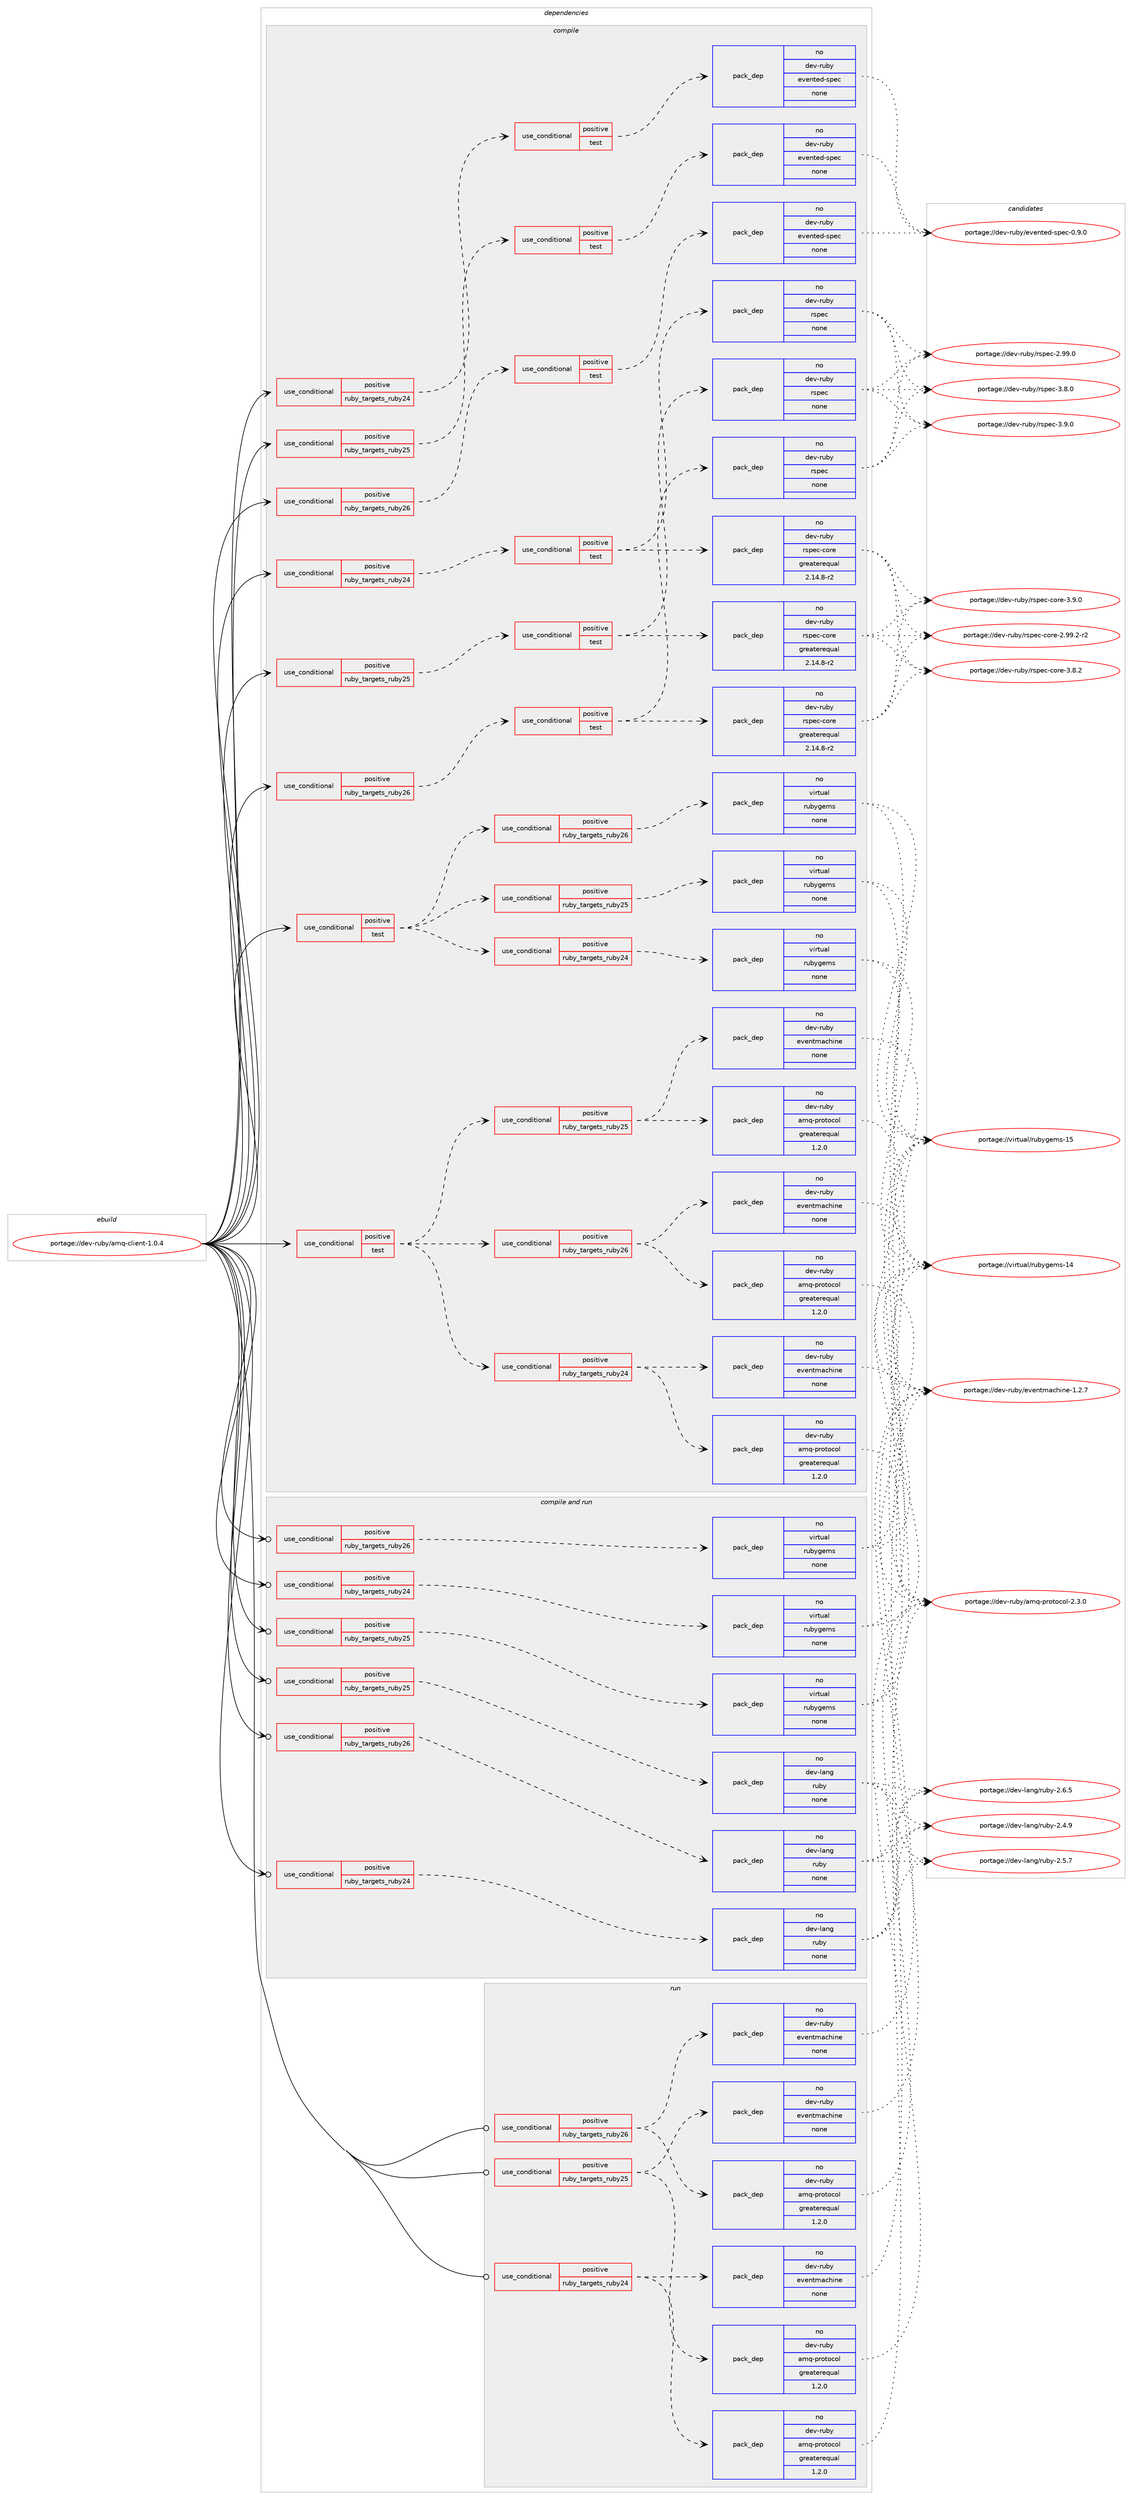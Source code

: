 digraph prolog {

# *************
# Graph options
# *************

newrank=true;
concentrate=true;
compound=true;
graph [rankdir=LR,fontname=Helvetica,fontsize=10,ranksep=1.5];#, ranksep=2.5, nodesep=0.2];
edge  [arrowhead=vee];
node  [fontname=Helvetica,fontsize=10];

# **********
# The ebuild
# **********

subgraph cluster_leftcol {
color=gray;
rank=same;
label=<<i>ebuild</i>>;
id [label="portage://dev-ruby/amq-client-1.0.4", color=red, width=4, href="../dev-ruby/amq-client-1.0.4.svg"];
}

# ****************
# The dependencies
# ****************

subgraph cluster_midcol {
color=gray;
label=<<i>dependencies</i>>;
subgraph cluster_compile {
fillcolor="#eeeeee";
style=filled;
label=<<i>compile</i>>;
subgraph cond47026 {
dependency211231 [label=<<TABLE BORDER="0" CELLBORDER="1" CELLSPACING="0" CELLPADDING="4"><TR><TD ROWSPAN="3" CELLPADDING="10">use_conditional</TD></TR><TR><TD>positive</TD></TR><TR><TD>ruby_targets_ruby24</TD></TR></TABLE>>, shape=none, color=red];
subgraph cond47027 {
dependency211232 [label=<<TABLE BORDER="0" CELLBORDER="1" CELLSPACING="0" CELLPADDING="4"><TR><TD ROWSPAN="3" CELLPADDING="10">use_conditional</TD></TR><TR><TD>positive</TD></TR><TR><TD>test</TD></TR></TABLE>>, shape=none, color=red];
subgraph pack160748 {
dependency211233 [label=<<TABLE BORDER="0" CELLBORDER="1" CELLSPACING="0" CELLPADDING="4" WIDTH="220"><TR><TD ROWSPAN="6" CELLPADDING="30">pack_dep</TD></TR><TR><TD WIDTH="110">no</TD></TR><TR><TD>dev-ruby</TD></TR><TR><TD>evented-spec</TD></TR><TR><TD>none</TD></TR><TR><TD></TD></TR></TABLE>>, shape=none, color=blue];
}
dependency211232:e -> dependency211233:w [weight=20,style="dashed",arrowhead="vee"];
}
dependency211231:e -> dependency211232:w [weight=20,style="dashed",arrowhead="vee"];
}
id:e -> dependency211231:w [weight=20,style="solid",arrowhead="vee"];
subgraph cond47028 {
dependency211234 [label=<<TABLE BORDER="0" CELLBORDER="1" CELLSPACING="0" CELLPADDING="4"><TR><TD ROWSPAN="3" CELLPADDING="10">use_conditional</TD></TR><TR><TD>positive</TD></TR><TR><TD>ruby_targets_ruby24</TD></TR></TABLE>>, shape=none, color=red];
subgraph cond47029 {
dependency211235 [label=<<TABLE BORDER="0" CELLBORDER="1" CELLSPACING="0" CELLPADDING="4"><TR><TD ROWSPAN="3" CELLPADDING="10">use_conditional</TD></TR><TR><TD>positive</TD></TR><TR><TD>test</TD></TR></TABLE>>, shape=none, color=red];
subgraph pack160749 {
dependency211236 [label=<<TABLE BORDER="0" CELLBORDER="1" CELLSPACING="0" CELLPADDING="4" WIDTH="220"><TR><TD ROWSPAN="6" CELLPADDING="30">pack_dep</TD></TR><TR><TD WIDTH="110">no</TD></TR><TR><TD>dev-ruby</TD></TR><TR><TD>rspec</TD></TR><TR><TD>none</TD></TR><TR><TD></TD></TR></TABLE>>, shape=none, color=blue];
}
dependency211235:e -> dependency211236:w [weight=20,style="dashed",arrowhead="vee"];
subgraph pack160750 {
dependency211237 [label=<<TABLE BORDER="0" CELLBORDER="1" CELLSPACING="0" CELLPADDING="4" WIDTH="220"><TR><TD ROWSPAN="6" CELLPADDING="30">pack_dep</TD></TR><TR><TD WIDTH="110">no</TD></TR><TR><TD>dev-ruby</TD></TR><TR><TD>rspec-core</TD></TR><TR><TD>greaterequal</TD></TR><TR><TD>2.14.8-r2</TD></TR></TABLE>>, shape=none, color=blue];
}
dependency211235:e -> dependency211237:w [weight=20,style="dashed",arrowhead="vee"];
}
dependency211234:e -> dependency211235:w [weight=20,style="dashed",arrowhead="vee"];
}
id:e -> dependency211234:w [weight=20,style="solid",arrowhead="vee"];
subgraph cond47030 {
dependency211238 [label=<<TABLE BORDER="0" CELLBORDER="1" CELLSPACING="0" CELLPADDING="4"><TR><TD ROWSPAN="3" CELLPADDING="10">use_conditional</TD></TR><TR><TD>positive</TD></TR><TR><TD>ruby_targets_ruby25</TD></TR></TABLE>>, shape=none, color=red];
subgraph cond47031 {
dependency211239 [label=<<TABLE BORDER="0" CELLBORDER="1" CELLSPACING="0" CELLPADDING="4"><TR><TD ROWSPAN="3" CELLPADDING="10">use_conditional</TD></TR><TR><TD>positive</TD></TR><TR><TD>test</TD></TR></TABLE>>, shape=none, color=red];
subgraph pack160751 {
dependency211240 [label=<<TABLE BORDER="0" CELLBORDER="1" CELLSPACING="0" CELLPADDING="4" WIDTH="220"><TR><TD ROWSPAN="6" CELLPADDING="30">pack_dep</TD></TR><TR><TD WIDTH="110">no</TD></TR><TR><TD>dev-ruby</TD></TR><TR><TD>evented-spec</TD></TR><TR><TD>none</TD></TR><TR><TD></TD></TR></TABLE>>, shape=none, color=blue];
}
dependency211239:e -> dependency211240:w [weight=20,style="dashed",arrowhead="vee"];
}
dependency211238:e -> dependency211239:w [weight=20,style="dashed",arrowhead="vee"];
}
id:e -> dependency211238:w [weight=20,style="solid",arrowhead="vee"];
subgraph cond47032 {
dependency211241 [label=<<TABLE BORDER="0" CELLBORDER="1" CELLSPACING="0" CELLPADDING="4"><TR><TD ROWSPAN="3" CELLPADDING="10">use_conditional</TD></TR><TR><TD>positive</TD></TR><TR><TD>ruby_targets_ruby25</TD></TR></TABLE>>, shape=none, color=red];
subgraph cond47033 {
dependency211242 [label=<<TABLE BORDER="0" CELLBORDER="1" CELLSPACING="0" CELLPADDING="4"><TR><TD ROWSPAN="3" CELLPADDING="10">use_conditional</TD></TR><TR><TD>positive</TD></TR><TR><TD>test</TD></TR></TABLE>>, shape=none, color=red];
subgraph pack160752 {
dependency211243 [label=<<TABLE BORDER="0" CELLBORDER="1" CELLSPACING="0" CELLPADDING="4" WIDTH="220"><TR><TD ROWSPAN="6" CELLPADDING="30">pack_dep</TD></TR><TR><TD WIDTH="110">no</TD></TR><TR><TD>dev-ruby</TD></TR><TR><TD>rspec</TD></TR><TR><TD>none</TD></TR><TR><TD></TD></TR></TABLE>>, shape=none, color=blue];
}
dependency211242:e -> dependency211243:w [weight=20,style="dashed",arrowhead="vee"];
subgraph pack160753 {
dependency211244 [label=<<TABLE BORDER="0" CELLBORDER="1" CELLSPACING="0" CELLPADDING="4" WIDTH="220"><TR><TD ROWSPAN="6" CELLPADDING="30">pack_dep</TD></TR><TR><TD WIDTH="110">no</TD></TR><TR><TD>dev-ruby</TD></TR><TR><TD>rspec-core</TD></TR><TR><TD>greaterequal</TD></TR><TR><TD>2.14.8-r2</TD></TR></TABLE>>, shape=none, color=blue];
}
dependency211242:e -> dependency211244:w [weight=20,style="dashed",arrowhead="vee"];
}
dependency211241:e -> dependency211242:w [weight=20,style="dashed",arrowhead="vee"];
}
id:e -> dependency211241:w [weight=20,style="solid",arrowhead="vee"];
subgraph cond47034 {
dependency211245 [label=<<TABLE BORDER="0" CELLBORDER="1" CELLSPACING="0" CELLPADDING="4"><TR><TD ROWSPAN="3" CELLPADDING="10">use_conditional</TD></TR><TR><TD>positive</TD></TR><TR><TD>ruby_targets_ruby26</TD></TR></TABLE>>, shape=none, color=red];
subgraph cond47035 {
dependency211246 [label=<<TABLE BORDER="0" CELLBORDER="1" CELLSPACING="0" CELLPADDING="4"><TR><TD ROWSPAN="3" CELLPADDING="10">use_conditional</TD></TR><TR><TD>positive</TD></TR><TR><TD>test</TD></TR></TABLE>>, shape=none, color=red];
subgraph pack160754 {
dependency211247 [label=<<TABLE BORDER="0" CELLBORDER="1" CELLSPACING="0" CELLPADDING="4" WIDTH="220"><TR><TD ROWSPAN="6" CELLPADDING="30">pack_dep</TD></TR><TR><TD WIDTH="110">no</TD></TR><TR><TD>dev-ruby</TD></TR><TR><TD>evented-spec</TD></TR><TR><TD>none</TD></TR><TR><TD></TD></TR></TABLE>>, shape=none, color=blue];
}
dependency211246:e -> dependency211247:w [weight=20,style="dashed",arrowhead="vee"];
}
dependency211245:e -> dependency211246:w [weight=20,style="dashed",arrowhead="vee"];
}
id:e -> dependency211245:w [weight=20,style="solid",arrowhead="vee"];
subgraph cond47036 {
dependency211248 [label=<<TABLE BORDER="0" CELLBORDER="1" CELLSPACING="0" CELLPADDING="4"><TR><TD ROWSPAN="3" CELLPADDING="10">use_conditional</TD></TR><TR><TD>positive</TD></TR><TR><TD>ruby_targets_ruby26</TD></TR></TABLE>>, shape=none, color=red];
subgraph cond47037 {
dependency211249 [label=<<TABLE BORDER="0" CELLBORDER="1" CELLSPACING="0" CELLPADDING="4"><TR><TD ROWSPAN="3" CELLPADDING="10">use_conditional</TD></TR><TR><TD>positive</TD></TR><TR><TD>test</TD></TR></TABLE>>, shape=none, color=red];
subgraph pack160755 {
dependency211250 [label=<<TABLE BORDER="0" CELLBORDER="1" CELLSPACING="0" CELLPADDING="4" WIDTH="220"><TR><TD ROWSPAN="6" CELLPADDING="30">pack_dep</TD></TR><TR><TD WIDTH="110">no</TD></TR><TR><TD>dev-ruby</TD></TR><TR><TD>rspec</TD></TR><TR><TD>none</TD></TR><TR><TD></TD></TR></TABLE>>, shape=none, color=blue];
}
dependency211249:e -> dependency211250:w [weight=20,style="dashed",arrowhead="vee"];
subgraph pack160756 {
dependency211251 [label=<<TABLE BORDER="0" CELLBORDER="1" CELLSPACING="0" CELLPADDING="4" WIDTH="220"><TR><TD ROWSPAN="6" CELLPADDING="30">pack_dep</TD></TR><TR><TD WIDTH="110">no</TD></TR><TR><TD>dev-ruby</TD></TR><TR><TD>rspec-core</TD></TR><TR><TD>greaterequal</TD></TR><TR><TD>2.14.8-r2</TD></TR></TABLE>>, shape=none, color=blue];
}
dependency211249:e -> dependency211251:w [weight=20,style="dashed",arrowhead="vee"];
}
dependency211248:e -> dependency211249:w [weight=20,style="dashed",arrowhead="vee"];
}
id:e -> dependency211248:w [weight=20,style="solid",arrowhead="vee"];
subgraph cond47038 {
dependency211252 [label=<<TABLE BORDER="0" CELLBORDER="1" CELLSPACING="0" CELLPADDING="4"><TR><TD ROWSPAN="3" CELLPADDING="10">use_conditional</TD></TR><TR><TD>positive</TD></TR><TR><TD>test</TD></TR></TABLE>>, shape=none, color=red];
subgraph cond47039 {
dependency211253 [label=<<TABLE BORDER="0" CELLBORDER="1" CELLSPACING="0" CELLPADDING="4"><TR><TD ROWSPAN="3" CELLPADDING="10">use_conditional</TD></TR><TR><TD>positive</TD></TR><TR><TD>ruby_targets_ruby24</TD></TR></TABLE>>, shape=none, color=red];
subgraph pack160757 {
dependency211254 [label=<<TABLE BORDER="0" CELLBORDER="1" CELLSPACING="0" CELLPADDING="4" WIDTH="220"><TR><TD ROWSPAN="6" CELLPADDING="30">pack_dep</TD></TR><TR><TD WIDTH="110">no</TD></TR><TR><TD>dev-ruby</TD></TR><TR><TD>amq-protocol</TD></TR><TR><TD>greaterequal</TD></TR><TR><TD>1.2.0</TD></TR></TABLE>>, shape=none, color=blue];
}
dependency211253:e -> dependency211254:w [weight=20,style="dashed",arrowhead="vee"];
subgraph pack160758 {
dependency211255 [label=<<TABLE BORDER="0" CELLBORDER="1" CELLSPACING="0" CELLPADDING="4" WIDTH="220"><TR><TD ROWSPAN="6" CELLPADDING="30">pack_dep</TD></TR><TR><TD WIDTH="110">no</TD></TR><TR><TD>dev-ruby</TD></TR><TR><TD>eventmachine</TD></TR><TR><TD>none</TD></TR><TR><TD></TD></TR></TABLE>>, shape=none, color=blue];
}
dependency211253:e -> dependency211255:w [weight=20,style="dashed",arrowhead="vee"];
}
dependency211252:e -> dependency211253:w [weight=20,style="dashed",arrowhead="vee"];
subgraph cond47040 {
dependency211256 [label=<<TABLE BORDER="0" CELLBORDER="1" CELLSPACING="0" CELLPADDING="4"><TR><TD ROWSPAN="3" CELLPADDING="10">use_conditional</TD></TR><TR><TD>positive</TD></TR><TR><TD>ruby_targets_ruby25</TD></TR></TABLE>>, shape=none, color=red];
subgraph pack160759 {
dependency211257 [label=<<TABLE BORDER="0" CELLBORDER="1" CELLSPACING="0" CELLPADDING="4" WIDTH="220"><TR><TD ROWSPAN="6" CELLPADDING="30">pack_dep</TD></TR><TR><TD WIDTH="110">no</TD></TR><TR><TD>dev-ruby</TD></TR><TR><TD>amq-protocol</TD></TR><TR><TD>greaterequal</TD></TR><TR><TD>1.2.0</TD></TR></TABLE>>, shape=none, color=blue];
}
dependency211256:e -> dependency211257:w [weight=20,style="dashed",arrowhead="vee"];
subgraph pack160760 {
dependency211258 [label=<<TABLE BORDER="0" CELLBORDER="1" CELLSPACING="0" CELLPADDING="4" WIDTH="220"><TR><TD ROWSPAN="6" CELLPADDING="30">pack_dep</TD></TR><TR><TD WIDTH="110">no</TD></TR><TR><TD>dev-ruby</TD></TR><TR><TD>eventmachine</TD></TR><TR><TD>none</TD></TR><TR><TD></TD></TR></TABLE>>, shape=none, color=blue];
}
dependency211256:e -> dependency211258:w [weight=20,style="dashed",arrowhead="vee"];
}
dependency211252:e -> dependency211256:w [weight=20,style="dashed",arrowhead="vee"];
subgraph cond47041 {
dependency211259 [label=<<TABLE BORDER="0" CELLBORDER="1" CELLSPACING="0" CELLPADDING="4"><TR><TD ROWSPAN="3" CELLPADDING="10">use_conditional</TD></TR><TR><TD>positive</TD></TR><TR><TD>ruby_targets_ruby26</TD></TR></TABLE>>, shape=none, color=red];
subgraph pack160761 {
dependency211260 [label=<<TABLE BORDER="0" CELLBORDER="1" CELLSPACING="0" CELLPADDING="4" WIDTH="220"><TR><TD ROWSPAN="6" CELLPADDING="30">pack_dep</TD></TR><TR><TD WIDTH="110">no</TD></TR><TR><TD>dev-ruby</TD></TR><TR><TD>amq-protocol</TD></TR><TR><TD>greaterequal</TD></TR><TR><TD>1.2.0</TD></TR></TABLE>>, shape=none, color=blue];
}
dependency211259:e -> dependency211260:w [weight=20,style="dashed",arrowhead="vee"];
subgraph pack160762 {
dependency211261 [label=<<TABLE BORDER="0" CELLBORDER="1" CELLSPACING="0" CELLPADDING="4" WIDTH="220"><TR><TD ROWSPAN="6" CELLPADDING="30">pack_dep</TD></TR><TR><TD WIDTH="110">no</TD></TR><TR><TD>dev-ruby</TD></TR><TR><TD>eventmachine</TD></TR><TR><TD>none</TD></TR><TR><TD></TD></TR></TABLE>>, shape=none, color=blue];
}
dependency211259:e -> dependency211261:w [weight=20,style="dashed",arrowhead="vee"];
}
dependency211252:e -> dependency211259:w [weight=20,style="dashed",arrowhead="vee"];
}
id:e -> dependency211252:w [weight=20,style="solid",arrowhead="vee"];
subgraph cond47042 {
dependency211262 [label=<<TABLE BORDER="0" CELLBORDER="1" CELLSPACING="0" CELLPADDING="4"><TR><TD ROWSPAN="3" CELLPADDING="10">use_conditional</TD></TR><TR><TD>positive</TD></TR><TR><TD>test</TD></TR></TABLE>>, shape=none, color=red];
subgraph cond47043 {
dependency211263 [label=<<TABLE BORDER="0" CELLBORDER="1" CELLSPACING="0" CELLPADDING="4"><TR><TD ROWSPAN="3" CELLPADDING="10">use_conditional</TD></TR><TR><TD>positive</TD></TR><TR><TD>ruby_targets_ruby24</TD></TR></TABLE>>, shape=none, color=red];
subgraph pack160763 {
dependency211264 [label=<<TABLE BORDER="0" CELLBORDER="1" CELLSPACING="0" CELLPADDING="4" WIDTH="220"><TR><TD ROWSPAN="6" CELLPADDING="30">pack_dep</TD></TR><TR><TD WIDTH="110">no</TD></TR><TR><TD>virtual</TD></TR><TR><TD>rubygems</TD></TR><TR><TD>none</TD></TR><TR><TD></TD></TR></TABLE>>, shape=none, color=blue];
}
dependency211263:e -> dependency211264:w [weight=20,style="dashed",arrowhead="vee"];
}
dependency211262:e -> dependency211263:w [weight=20,style="dashed",arrowhead="vee"];
subgraph cond47044 {
dependency211265 [label=<<TABLE BORDER="0" CELLBORDER="1" CELLSPACING="0" CELLPADDING="4"><TR><TD ROWSPAN="3" CELLPADDING="10">use_conditional</TD></TR><TR><TD>positive</TD></TR><TR><TD>ruby_targets_ruby25</TD></TR></TABLE>>, shape=none, color=red];
subgraph pack160764 {
dependency211266 [label=<<TABLE BORDER="0" CELLBORDER="1" CELLSPACING="0" CELLPADDING="4" WIDTH="220"><TR><TD ROWSPAN="6" CELLPADDING="30">pack_dep</TD></TR><TR><TD WIDTH="110">no</TD></TR><TR><TD>virtual</TD></TR><TR><TD>rubygems</TD></TR><TR><TD>none</TD></TR><TR><TD></TD></TR></TABLE>>, shape=none, color=blue];
}
dependency211265:e -> dependency211266:w [weight=20,style="dashed",arrowhead="vee"];
}
dependency211262:e -> dependency211265:w [weight=20,style="dashed",arrowhead="vee"];
subgraph cond47045 {
dependency211267 [label=<<TABLE BORDER="0" CELLBORDER="1" CELLSPACING="0" CELLPADDING="4"><TR><TD ROWSPAN="3" CELLPADDING="10">use_conditional</TD></TR><TR><TD>positive</TD></TR><TR><TD>ruby_targets_ruby26</TD></TR></TABLE>>, shape=none, color=red];
subgraph pack160765 {
dependency211268 [label=<<TABLE BORDER="0" CELLBORDER="1" CELLSPACING="0" CELLPADDING="4" WIDTH="220"><TR><TD ROWSPAN="6" CELLPADDING="30">pack_dep</TD></TR><TR><TD WIDTH="110">no</TD></TR><TR><TD>virtual</TD></TR><TR><TD>rubygems</TD></TR><TR><TD>none</TD></TR><TR><TD></TD></TR></TABLE>>, shape=none, color=blue];
}
dependency211267:e -> dependency211268:w [weight=20,style="dashed",arrowhead="vee"];
}
dependency211262:e -> dependency211267:w [weight=20,style="dashed",arrowhead="vee"];
}
id:e -> dependency211262:w [weight=20,style="solid",arrowhead="vee"];
}
subgraph cluster_compileandrun {
fillcolor="#eeeeee";
style=filled;
label=<<i>compile and run</i>>;
subgraph cond47046 {
dependency211269 [label=<<TABLE BORDER="0" CELLBORDER="1" CELLSPACING="0" CELLPADDING="4"><TR><TD ROWSPAN="3" CELLPADDING="10">use_conditional</TD></TR><TR><TD>positive</TD></TR><TR><TD>ruby_targets_ruby24</TD></TR></TABLE>>, shape=none, color=red];
subgraph pack160766 {
dependency211270 [label=<<TABLE BORDER="0" CELLBORDER="1" CELLSPACING="0" CELLPADDING="4" WIDTH="220"><TR><TD ROWSPAN="6" CELLPADDING="30">pack_dep</TD></TR><TR><TD WIDTH="110">no</TD></TR><TR><TD>dev-lang</TD></TR><TR><TD>ruby</TD></TR><TR><TD>none</TD></TR><TR><TD></TD></TR></TABLE>>, shape=none, color=blue];
}
dependency211269:e -> dependency211270:w [weight=20,style="dashed",arrowhead="vee"];
}
id:e -> dependency211269:w [weight=20,style="solid",arrowhead="odotvee"];
subgraph cond47047 {
dependency211271 [label=<<TABLE BORDER="0" CELLBORDER="1" CELLSPACING="0" CELLPADDING="4"><TR><TD ROWSPAN="3" CELLPADDING="10">use_conditional</TD></TR><TR><TD>positive</TD></TR><TR><TD>ruby_targets_ruby24</TD></TR></TABLE>>, shape=none, color=red];
subgraph pack160767 {
dependency211272 [label=<<TABLE BORDER="0" CELLBORDER="1" CELLSPACING="0" CELLPADDING="4" WIDTH="220"><TR><TD ROWSPAN="6" CELLPADDING="30">pack_dep</TD></TR><TR><TD WIDTH="110">no</TD></TR><TR><TD>virtual</TD></TR><TR><TD>rubygems</TD></TR><TR><TD>none</TD></TR><TR><TD></TD></TR></TABLE>>, shape=none, color=blue];
}
dependency211271:e -> dependency211272:w [weight=20,style="dashed",arrowhead="vee"];
}
id:e -> dependency211271:w [weight=20,style="solid",arrowhead="odotvee"];
subgraph cond47048 {
dependency211273 [label=<<TABLE BORDER="0" CELLBORDER="1" CELLSPACING="0" CELLPADDING="4"><TR><TD ROWSPAN="3" CELLPADDING="10">use_conditional</TD></TR><TR><TD>positive</TD></TR><TR><TD>ruby_targets_ruby25</TD></TR></TABLE>>, shape=none, color=red];
subgraph pack160768 {
dependency211274 [label=<<TABLE BORDER="0" CELLBORDER="1" CELLSPACING="0" CELLPADDING="4" WIDTH="220"><TR><TD ROWSPAN="6" CELLPADDING="30">pack_dep</TD></TR><TR><TD WIDTH="110">no</TD></TR><TR><TD>dev-lang</TD></TR><TR><TD>ruby</TD></TR><TR><TD>none</TD></TR><TR><TD></TD></TR></TABLE>>, shape=none, color=blue];
}
dependency211273:e -> dependency211274:w [weight=20,style="dashed",arrowhead="vee"];
}
id:e -> dependency211273:w [weight=20,style="solid",arrowhead="odotvee"];
subgraph cond47049 {
dependency211275 [label=<<TABLE BORDER="0" CELLBORDER="1" CELLSPACING="0" CELLPADDING="4"><TR><TD ROWSPAN="3" CELLPADDING="10">use_conditional</TD></TR><TR><TD>positive</TD></TR><TR><TD>ruby_targets_ruby25</TD></TR></TABLE>>, shape=none, color=red];
subgraph pack160769 {
dependency211276 [label=<<TABLE BORDER="0" CELLBORDER="1" CELLSPACING="0" CELLPADDING="4" WIDTH="220"><TR><TD ROWSPAN="6" CELLPADDING="30">pack_dep</TD></TR><TR><TD WIDTH="110">no</TD></TR><TR><TD>virtual</TD></TR><TR><TD>rubygems</TD></TR><TR><TD>none</TD></TR><TR><TD></TD></TR></TABLE>>, shape=none, color=blue];
}
dependency211275:e -> dependency211276:w [weight=20,style="dashed",arrowhead="vee"];
}
id:e -> dependency211275:w [weight=20,style="solid",arrowhead="odotvee"];
subgraph cond47050 {
dependency211277 [label=<<TABLE BORDER="0" CELLBORDER="1" CELLSPACING="0" CELLPADDING="4"><TR><TD ROWSPAN="3" CELLPADDING="10">use_conditional</TD></TR><TR><TD>positive</TD></TR><TR><TD>ruby_targets_ruby26</TD></TR></TABLE>>, shape=none, color=red];
subgraph pack160770 {
dependency211278 [label=<<TABLE BORDER="0" CELLBORDER="1" CELLSPACING="0" CELLPADDING="4" WIDTH="220"><TR><TD ROWSPAN="6" CELLPADDING="30">pack_dep</TD></TR><TR><TD WIDTH="110">no</TD></TR><TR><TD>dev-lang</TD></TR><TR><TD>ruby</TD></TR><TR><TD>none</TD></TR><TR><TD></TD></TR></TABLE>>, shape=none, color=blue];
}
dependency211277:e -> dependency211278:w [weight=20,style="dashed",arrowhead="vee"];
}
id:e -> dependency211277:w [weight=20,style="solid",arrowhead="odotvee"];
subgraph cond47051 {
dependency211279 [label=<<TABLE BORDER="0" CELLBORDER="1" CELLSPACING="0" CELLPADDING="4"><TR><TD ROWSPAN="3" CELLPADDING="10">use_conditional</TD></TR><TR><TD>positive</TD></TR><TR><TD>ruby_targets_ruby26</TD></TR></TABLE>>, shape=none, color=red];
subgraph pack160771 {
dependency211280 [label=<<TABLE BORDER="0" CELLBORDER="1" CELLSPACING="0" CELLPADDING="4" WIDTH="220"><TR><TD ROWSPAN="6" CELLPADDING="30">pack_dep</TD></TR><TR><TD WIDTH="110">no</TD></TR><TR><TD>virtual</TD></TR><TR><TD>rubygems</TD></TR><TR><TD>none</TD></TR><TR><TD></TD></TR></TABLE>>, shape=none, color=blue];
}
dependency211279:e -> dependency211280:w [weight=20,style="dashed",arrowhead="vee"];
}
id:e -> dependency211279:w [weight=20,style="solid",arrowhead="odotvee"];
}
subgraph cluster_run {
fillcolor="#eeeeee";
style=filled;
label=<<i>run</i>>;
subgraph cond47052 {
dependency211281 [label=<<TABLE BORDER="0" CELLBORDER="1" CELLSPACING="0" CELLPADDING="4"><TR><TD ROWSPAN="3" CELLPADDING="10">use_conditional</TD></TR><TR><TD>positive</TD></TR><TR><TD>ruby_targets_ruby24</TD></TR></TABLE>>, shape=none, color=red];
subgraph pack160772 {
dependency211282 [label=<<TABLE BORDER="0" CELLBORDER="1" CELLSPACING="0" CELLPADDING="4" WIDTH="220"><TR><TD ROWSPAN="6" CELLPADDING="30">pack_dep</TD></TR><TR><TD WIDTH="110">no</TD></TR><TR><TD>dev-ruby</TD></TR><TR><TD>amq-protocol</TD></TR><TR><TD>greaterequal</TD></TR><TR><TD>1.2.0</TD></TR></TABLE>>, shape=none, color=blue];
}
dependency211281:e -> dependency211282:w [weight=20,style="dashed",arrowhead="vee"];
subgraph pack160773 {
dependency211283 [label=<<TABLE BORDER="0" CELLBORDER="1" CELLSPACING="0" CELLPADDING="4" WIDTH="220"><TR><TD ROWSPAN="6" CELLPADDING="30">pack_dep</TD></TR><TR><TD WIDTH="110">no</TD></TR><TR><TD>dev-ruby</TD></TR><TR><TD>eventmachine</TD></TR><TR><TD>none</TD></TR><TR><TD></TD></TR></TABLE>>, shape=none, color=blue];
}
dependency211281:e -> dependency211283:w [weight=20,style="dashed",arrowhead="vee"];
}
id:e -> dependency211281:w [weight=20,style="solid",arrowhead="odot"];
subgraph cond47053 {
dependency211284 [label=<<TABLE BORDER="0" CELLBORDER="1" CELLSPACING="0" CELLPADDING="4"><TR><TD ROWSPAN="3" CELLPADDING="10">use_conditional</TD></TR><TR><TD>positive</TD></TR><TR><TD>ruby_targets_ruby25</TD></TR></TABLE>>, shape=none, color=red];
subgraph pack160774 {
dependency211285 [label=<<TABLE BORDER="0" CELLBORDER="1" CELLSPACING="0" CELLPADDING="4" WIDTH="220"><TR><TD ROWSPAN="6" CELLPADDING="30">pack_dep</TD></TR><TR><TD WIDTH="110">no</TD></TR><TR><TD>dev-ruby</TD></TR><TR><TD>amq-protocol</TD></TR><TR><TD>greaterequal</TD></TR><TR><TD>1.2.0</TD></TR></TABLE>>, shape=none, color=blue];
}
dependency211284:e -> dependency211285:w [weight=20,style="dashed",arrowhead="vee"];
subgraph pack160775 {
dependency211286 [label=<<TABLE BORDER="0" CELLBORDER="1" CELLSPACING="0" CELLPADDING="4" WIDTH="220"><TR><TD ROWSPAN="6" CELLPADDING="30">pack_dep</TD></TR><TR><TD WIDTH="110">no</TD></TR><TR><TD>dev-ruby</TD></TR><TR><TD>eventmachine</TD></TR><TR><TD>none</TD></TR><TR><TD></TD></TR></TABLE>>, shape=none, color=blue];
}
dependency211284:e -> dependency211286:w [weight=20,style="dashed",arrowhead="vee"];
}
id:e -> dependency211284:w [weight=20,style="solid",arrowhead="odot"];
subgraph cond47054 {
dependency211287 [label=<<TABLE BORDER="0" CELLBORDER="1" CELLSPACING="0" CELLPADDING="4"><TR><TD ROWSPAN="3" CELLPADDING="10">use_conditional</TD></TR><TR><TD>positive</TD></TR><TR><TD>ruby_targets_ruby26</TD></TR></TABLE>>, shape=none, color=red];
subgraph pack160776 {
dependency211288 [label=<<TABLE BORDER="0" CELLBORDER="1" CELLSPACING="0" CELLPADDING="4" WIDTH="220"><TR><TD ROWSPAN="6" CELLPADDING="30">pack_dep</TD></TR><TR><TD WIDTH="110">no</TD></TR><TR><TD>dev-ruby</TD></TR><TR><TD>amq-protocol</TD></TR><TR><TD>greaterequal</TD></TR><TR><TD>1.2.0</TD></TR></TABLE>>, shape=none, color=blue];
}
dependency211287:e -> dependency211288:w [weight=20,style="dashed",arrowhead="vee"];
subgraph pack160777 {
dependency211289 [label=<<TABLE BORDER="0" CELLBORDER="1" CELLSPACING="0" CELLPADDING="4" WIDTH="220"><TR><TD ROWSPAN="6" CELLPADDING="30">pack_dep</TD></TR><TR><TD WIDTH="110">no</TD></TR><TR><TD>dev-ruby</TD></TR><TR><TD>eventmachine</TD></TR><TR><TD>none</TD></TR><TR><TD></TD></TR></TABLE>>, shape=none, color=blue];
}
dependency211287:e -> dependency211289:w [weight=20,style="dashed",arrowhead="vee"];
}
id:e -> dependency211287:w [weight=20,style="solid",arrowhead="odot"];
}
}

# **************
# The candidates
# **************

subgraph cluster_choices {
rank=same;
color=gray;
label=<<i>candidates</i>>;

subgraph choice160748 {
color=black;
nodesep=1;
choiceportage1001011184511411798121471011181011101161011004511511210199454846574648 [label="portage://dev-ruby/evented-spec-0.9.0", color=red, width=4,href="../dev-ruby/evented-spec-0.9.0.svg"];
dependency211233:e -> choiceportage1001011184511411798121471011181011101161011004511511210199454846574648:w [style=dotted,weight="100"];
}
subgraph choice160749 {
color=black;
nodesep=1;
choiceportage1001011184511411798121471141151121019945504657574648 [label="portage://dev-ruby/rspec-2.99.0", color=red, width=4,href="../dev-ruby/rspec-2.99.0.svg"];
choiceportage10010111845114117981214711411511210199455146564648 [label="portage://dev-ruby/rspec-3.8.0", color=red, width=4,href="../dev-ruby/rspec-3.8.0.svg"];
choiceportage10010111845114117981214711411511210199455146574648 [label="portage://dev-ruby/rspec-3.9.0", color=red, width=4,href="../dev-ruby/rspec-3.9.0.svg"];
dependency211236:e -> choiceportage1001011184511411798121471141151121019945504657574648:w [style=dotted,weight="100"];
dependency211236:e -> choiceportage10010111845114117981214711411511210199455146564648:w [style=dotted,weight="100"];
dependency211236:e -> choiceportage10010111845114117981214711411511210199455146574648:w [style=dotted,weight="100"];
}
subgraph choice160750 {
color=black;
nodesep=1;
choiceportage100101118451141179812147114115112101994599111114101455046575746504511450 [label="portage://dev-ruby/rspec-core-2.99.2-r2", color=red, width=4,href="../dev-ruby/rspec-core-2.99.2-r2.svg"];
choiceportage100101118451141179812147114115112101994599111114101455146564650 [label="portage://dev-ruby/rspec-core-3.8.2", color=red, width=4,href="../dev-ruby/rspec-core-3.8.2.svg"];
choiceportage100101118451141179812147114115112101994599111114101455146574648 [label="portage://dev-ruby/rspec-core-3.9.0", color=red, width=4,href="../dev-ruby/rspec-core-3.9.0.svg"];
dependency211237:e -> choiceportage100101118451141179812147114115112101994599111114101455046575746504511450:w [style=dotted,weight="100"];
dependency211237:e -> choiceportage100101118451141179812147114115112101994599111114101455146564650:w [style=dotted,weight="100"];
dependency211237:e -> choiceportage100101118451141179812147114115112101994599111114101455146574648:w [style=dotted,weight="100"];
}
subgraph choice160751 {
color=black;
nodesep=1;
choiceportage1001011184511411798121471011181011101161011004511511210199454846574648 [label="portage://dev-ruby/evented-spec-0.9.0", color=red, width=4,href="../dev-ruby/evented-spec-0.9.0.svg"];
dependency211240:e -> choiceportage1001011184511411798121471011181011101161011004511511210199454846574648:w [style=dotted,weight="100"];
}
subgraph choice160752 {
color=black;
nodesep=1;
choiceportage1001011184511411798121471141151121019945504657574648 [label="portage://dev-ruby/rspec-2.99.0", color=red, width=4,href="../dev-ruby/rspec-2.99.0.svg"];
choiceportage10010111845114117981214711411511210199455146564648 [label="portage://dev-ruby/rspec-3.8.0", color=red, width=4,href="../dev-ruby/rspec-3.8.0.svg"];
choiceportage10010111845114117981214711411511210199455146574648 [label="portage://dev-ruby/rspec-3.9.0", color=red, width=4,href="../dev-ruby/rspec-3.9.0.svg"];
dependency211243:e -> choiceportage1001011184511411798121471141151121019945504657574648:w [style=dotted,weight="100"];
dependency211243:e -> choiceportage10010111845114117981214711411511210199455146564648:w [style=dotted,weight="100"];
dependency211243:e -> choiceportage10010111845114117981214711411511210199455146574648:w [style=dotted,weight="100"];
}
subgraph choice160753 {
color=black;
nodesep=1;
choiceportage100101118451141179812147114115112101994599111114101455046575746504511450 [label="portage://dev-ruby/rspec-core-2.99.2-r2", color=red, width=4,href="../dev-ruby/rspec-core-2.99.2-r2.svg"];
choiceportage100101118451141179812147114115112101994599111114101455146564650 [label="portage://dev-ruby/rspec-core-3.8.2", color=red, width=4,href="../dev-ruby/rspec-core-3.8.2.svg"];
choiceportage100101118451141179812147114115112101994599111114101455146574648 [label="portage://dev-ruby/rspec-core-3.9.0", color=red, width=4,href="../dev-ruby/rspec-core-3.9.0.svg"];
dependency211244:e -> choiceportage100101118451141179812147114115112101994599111114101455046575746504511450:w [style=dotted,weight="100"];
dependency211244:e -> choiceportage100101118451141179812147114115112101994599111114101455146564650:w [style=dotted,weight="100"];
dependency211244:e -> choiceportage100101118451141179812147114115112101994599111114101455146574648:w [style=dotted,weight="100"];
}
subgraph choice160754 {
color=black;
nodesep=1;
choiceportage1001011184511411798121471011181011101161011004511511210199454846574648 [label="portage://dev-ruby/evented-spec-0.9.0", color=red, width=4,href="../dev-ruby/evented-spec-0.9.0.svg"];
dependency211247:e -> choiceportage1001011184511411798121471011181011101161011004511511210199454846574648:w [style=dotted,weight="100"];
}
subgraph choice160755 {
color=black;
nodesep=1;
choiceportage1001011184511411798121471141151121019945504657574648 [label="portage://dev-ruby/rspec-2.99.0", color=red, width=4,href="../dev-ruby/rspec-2.99.0.svg"];
choiceportage10010111845114117981214711411511210199455146564648 [label="portage://dev-ruby/rspec-3.8.0", color=red, width=4,href="../dev-ruby/rspec-3.8.0.svg"];
choiceportage10010111845114117981214711411511210199455146574648 [label="portage://dev-ruby/rspec-3.9.0", color=red, width=4,href="../dev-ruby/rspec-3.9.0.svg"];
dependency211250:e -> choiceportage1001011184511411798121471141151121019945504657574648:w [style=dotted,weight="100"];
dependency211250:e -> choiceportage10010111845114117981214711411511210199455146564648:w [style=dotted,weight="100"];
dependency211250:e -> choiceportage10010111845114117981214711411511210199455146574648:w [style=dotted,weight="100"];
}
subgraph choice160756 {
color=black;
nodesep=1;
choiceportage100101118451141179812147114115112101994599111114101455046575746504511450 [label="portage://dev-ruby/rspec-core-2.99.2-r2", color=red, width=4,href="../dev-ruby/rspec-core-2.99.2-r2.svg"];
choiceportage100101118451141179812147114115112101994599111114101455146564650 [label="portage://dev-ruby/rspec-core-3.8.2", color=red, width=4,href="../dev-ruby/rspec-core-3.8.2.svg"];
choiceportage100101118451141179812147114115112101994599111114101455146574648 [label="portage://dev-ruby/rspec-core-3.9.0", color=red, width=4,href="../dev-ruby/rspec-core-3.9.0.svg"];
dependency211251:e -> choiceportage100101118451141179812147114115112101994599111114101455046575746504511450:w [style=dotted,weight="100"];
dependency211251:e -> choiceportage100101118451141179812147114115112101994599111114101455146564650:w [style=dotted,weight="100"];
dependency211251:e -> choiceportage100101118451141179812147114115112101994599111114101455146574648:w [style=dotted,weight="100"];
}
subgraph choice160757 {
color=black;
nodesep=1;
choiceportage100101118451141179812147971091134511211411111611199111108455046514648 [label="portage://dev-ruby/amq-protocol-2.3.0", color=red, width=4,href="../dev-ruby/amq-protocol-2.3.0.svg"];
dependency211254:e -> choiceportage100101118451141179812147971091134511211411111611199111108455046514648:w [style=dotted,weight="100"];
}
subgraph choice160758 {
color=black;
nodesep=1;
choiceportage1001011184511411798121471011181011101161099799104105110101454946504655 [label="portage://dev-ruby/eventmachine-1.2.7", color=red, width=4,href="../dev-ruby/eventmachine-1.2.7.svg"];
dependency211255:e -> choiceportage1001011184511411798121471011181011101161099799104105110101454946504655:w [style=dotted,weight="100"];
}
subgraph choice160759 {
color=black;
nodesep=1;
choiceportage100101118451141179812147971091134511211411111611199111108455046514648 [label="portage://dev-ruby/amq-protocol-2.3.0", color=red, width=4,href="../dev-ruby/amq-protocol-2.3.0.svg"];
dependency211257:e -> choiceportage100101118451141179812147971091134511211411111611199111108455046514648:w [style=dotted,weight="100"];
}
subgraph choice160760 {
color=black;
nodesep=1;
choiceportage1001011184511411798121471011181011101161099799104105110101454946504655 [label="portage://dev-ruby/eventmachine-1.2.7", color=red, width=4,href="../dev-ruby/eventmachine-1.2.7.svg"];
dependency211258:e -> choiceportage1001011184511411798121471011181011101161099799104105110101454946504655:w [style=dotted,weight="100"];
}
subgraph choice160761 {
color=black;
nodesep=1;
choiceportage100101118451141179812147971091134511211411111611199111108455046514648 [label="portage://dev-ruby/amq-protocol-2.3.0", color=red, width=4,href="../dev-ruby/amq-protocol-2.3.0.svg"];
dependency211260:e -> choiceportage100101118451141179812147971091134511211411111611199111108455046514648:w [style=dotted,weight="100"];
}
subgraph choice160762 {
color=black;
nodesep=1;
choiceportage1001011184511411798121471011181011101161099799104105110101454946504655 [label="portage://dev-ruby/eventmachine-1.2.7", color=red, width=4,href="../dev-ruby/eventmachine-1.2.7.svg"];
dependency211261:e -> choiceportage1001011184511411798121471011181011101161099799104105110101454946504655:w [style=dotted,weight="100"];
}
subgraph choice160763 {
color=black;
nodesep=1;
choiceportage118105114116117971084711411798121103101109115454952 [label="portage://virtual/rubygems-14", color=red, width=4,href="../virtual/rubygems-14.svg"];
choiceportage118105114116117971084711411798121103101109115454953 [label="portage://virtual/rubygems-15", color=red, width=4,href="../virtual/rubygems-15.svg"];
dependency211264:e -> choiceportage118105114116117971084711411798121103101109115454952:w [style=dotted,weight="100"];
dependency211264:e -> choiceportage118105114116117971084711411798121103101109115454953:w [style=dotted,weight="100"];
}
subgraph choice160764 {
color=black;
nodesep=1;
choiceportage118105114116117971084711411798121103101109115454952 [label="portage://virtual/rubygems-14", color=red, width=4,href="../virtual/rubygems-14.svg"];
choiceportage118105114116117971084711411798121103101109115454953 [label="portage://virtual/rubygems-15", color=red, width=4,href="../virtual/rubygems-15.svg"];
dependency211266:e -> choiceportage118105114116117971084711411798121103101109115454952:w [style=dotted,weight="100"];
dependency211266:e -> choiceportage118105114116117971084711411798121103101109115454953:w [style=dotted,weight="100"];
}
subgraph choice160765 {
color=black;
nodesep=1;
choiceportage118105114116117971084711411798121103101109115454952 [label="portage://virtual/rubygems-14", color=red, width=4,href="../virtual/rubygems-14.svg"];
choiceportage118105114116117971084711411798121103101109115454953 [label="portage://virtual/rubygems-15", color=red, width=4,href="../virtual/rubygems-15.svg"];
dependency211268:e -> choiceportage118105114116117971084711411798121103101109115454952:w [style=dotted,weight="100"];
dependency211268:e -> choiceportage118105114116117971084711411798121103101109115454953:w [style=dotted,weight="100"];
}
subgraph choice160766 {
color=black;
nodesep=1;
choiceportage10010111845108971101034711411798121455046524657 [label="portage://dev-lang/ruby-2.4.9", color=red, width=4,href="../dev-lang/ruby-2.4.9.svg"];
choiceportage10010111845108971101034711411798121455046534655 [label="portage://dev-lang/ruby-2.5.7", color=red, width=4,href="../dev-lang/ruby-2.5.7.svg"];
choiceportage10010111845108971101034711411798121455046544653 [label="portage://dev-lang/ruby-2.6.5", color=red, width=4,href="../dev-lang/ruby-2.6.5.svg"];
dependency211270:e -> choiceportage10010111845108971101034711411798121455046524657:w [style=dotted,weight="100"];
dependency211270:e -> choiceportage10010111845108971101034711411798121455046534655:w [style=dotted,weight="100"];
dependency211270:e -> choiceportage10010111845108971101034711411798121455046544653:w [style=dotted,weight="100"];
}
subgraph choice160767 {
color=black;
nodesep=1;
choiceportage118105114116117971084711411798121103101109115454952 [label="portage://virtual/rubygems-14", color=red, width=4,href="../virtual/rubygems-14.svg"];
choiceportage118105114116117971084711411798121103101109115454953 [label="portage://virtual/rubygems-15", color=red, width=4,href="../virtual/rubygems-15.svg"];
dependency211272:e -> choiceportage118105114116117971084711411798121103101109115454952:w [style=dotted,weight="100"];
dependency211272:e -> choiceportage118105114116117971084711411798121103101109115454953:w [style=dotted,weight="100"];
}
subgraph choice160768 {
color=black;
nodesep=1;
choiceportage10010111845108971101034711411798121455046524657 [label="portage://dev-lang/ruby-2.4.9", color=red, width=4,href="../dev-lang/ruby-2.4.9.svg"];
choiceportage10010111845108971101034711411798121455046534655 [label="portage://dev-lang/ruby-2.5.7", color=red, width=4,href="../dev-lang/ruby-2.5.7.svg"];
choiceportage10010111845108971101034711411798121455046544653 [label="portage://dev-lang/ruby-2.6.5", color=red, width=4,href="../dev-lang/ruby-2.6.5.svg"];
dependency211274:e -> choiceportage10010111845108971101034711411798121455046524657:w [style=dotted,weight="100"];
dependency211274:e -> choiceportage10010111845108971101034711411798121455046534655:w [style=dotted,weight="100"];
dependency211274:e -> choiceportage10010111845108971101034711411798121455046544653:w [style=dotted,weight="100"];
}
subgraph choice160769 {
color=black;
nodesep=1;
choiceportage118105114116117971084711411798121103101109115454952 [label="portage://virtual/rubygems-14", color=red, width=4,href="../virtual/rubygems-14.svg"];
choiceportage118105114116117971084711411798121103101109115454953 [label="portage://virtual/rubygems-15", color=red, width=4,href="../virtual/rubygems-15.svg"];
dependency211276:e -> choiceportage118105114116117971084711411798121103101109115454952:w [style=dotted,weight="100"];
dependency211276:e -> choiceportage118105114116117971084711411798121103101109115454953:w [style=dotted,weight="100"];
}
subgraph choice160770 {
color=black;
nodesep=1;
choiceportage10010111845108971101034711411798121455046524657 [label="portage://dev-lang/ruby-2.4.9", color=red, width=4,href="../dev-lang/ruby-2.4.9.svg"];
choiceportage10010111845108971101034711411798121455046534655 [label="portage://dev-lang/ruby-2.5.7", color=red, width=4,href="../dev-lang/ruby-2.5.7.svg"];
choiceportage10010111845108971101034711411798121455046544653 [label="portage://dev-lang/ruby-2.6.5", color=red, width=4,href="../dev-lang/ruby-2.6.5.svg"];
dependency211278:e -> choiceportage10010111845108971101034711411798121455046524657:w [style=dotted,weight="100"];
dependency211278:e -> choiceportage10010111845108971101034711411798121455046534655:w [style=dotted,weight="100"];
dependency211278:e -> choiceportage10010111845108971101034711411798121455046544653:w [style=dotted,weight="100"];
}
subgraph choice160771 {
color=black;
nodesep=1;
choiceportage118105114116117971084711411798121103101109115454952 [label="portage://virtual/rubygems-14", color=red, width=4,href="../virtual/rubygems-14.svg"];
choiceportage118105114116117971084711411798121103101109115454953 [label="portage://virtual/rubygems-15", color=red, width=4,href="../virtual/rubygems-15.svg"];
dependency211280:e -> choiceportage118105114116117971084711411798121103101109115454952:w [style=dotted,weight="100"];
dependency211280:e -> choiceportage118105114116117971084711411798121103101109115454953:w [style=dotted,weight="100"];
}
subgraph choice160772 {
color=black;
nodesep=1;
choiceportage100101118451141179812147971091134511211411111611199111108455046514648 [label="portage://dev-ruby/amq-protocol-2.3.0", color=red, width=4,href="../dev-ruby/amq-protocol-2.3.0.svg"];
dependency211282:e -> choiceportage100101118451141179812147971091134511211411111611199111108455046514648:w [style=dotted,weight="100"];
}
subgraph choice160773 {
color=black;
nodesep=1;
choiceportage1001011184511411798121471011181011101161099799104105110101454946504655 [label="portage://dev-ruby/eventmachine-1.2.7", color=red, width=4,href="../dev-ruby/eventmachine-1.2.7.svg"];
dependency211283:e -> choiceportage1001011184511411798121471011181011101161099799104105110101454946504655:w [style=dotted,weight="100"];
}
subgraph choice160774 {
color=black;
nodesep=1;
choiceportage100101118451141179812147971091134511211411111611199111108455046514648 [label="portage://dev-ruby/amq-protocol-2.3.0", color=red, width=4,href="../dev-ruby/amq-protocol-2.3.0.svg"];
dependency211285:e -> choiceportage100101118451141179812147971091134511211411111611199111108455046514648:w [style=dotted,weight="100"];
}
subgraph choice160775 {
color=black;
nodesep=1;
choiceportage1001011184511411798121471011181011101161099799104105110101454946504655 [label="portage://dev-ruby/eventmachine-1.2.7", color=red, width=4,href="../dev-ruby/eventmachine-1.2.7.svg"];
dependency211286:e -> choiceportage1001011184511411798121471011181011101161099799104105110101454946504655:w [style=dotted,weight="100"];
}
subgraph choice160776 {
color=black;
nodesep=1;
choiceportage100101118451141179812147971091134511211411111611199111108455046514648 [label="portage://dev-ruby/amq-protocol-2.3.0", color=red, width=4,href="../dev-ruby/amq-protocol-2.3.0.svg"];
dependency211288:e -> choiceportage100101118451141179812147971091134511211411111611199111108455046514648:w [style=dotted,weight="100"];
}
subgraph choice160777 {
color=black;
nodesep=1;
choiceportage1001011184511411798121471011181011101161099799104105110101454946504655 [label="portage://dev-ruby/eventmachine-1.2.7", color=red, width=4,href="../dev-ruby/eventmachine-1.2.7.svg"];
dependency211289:e -> choiceportage1001011184511411798121471011181011101161099799104105110101454946504655:w [style=dotted,weight="100"];
}
}

}
